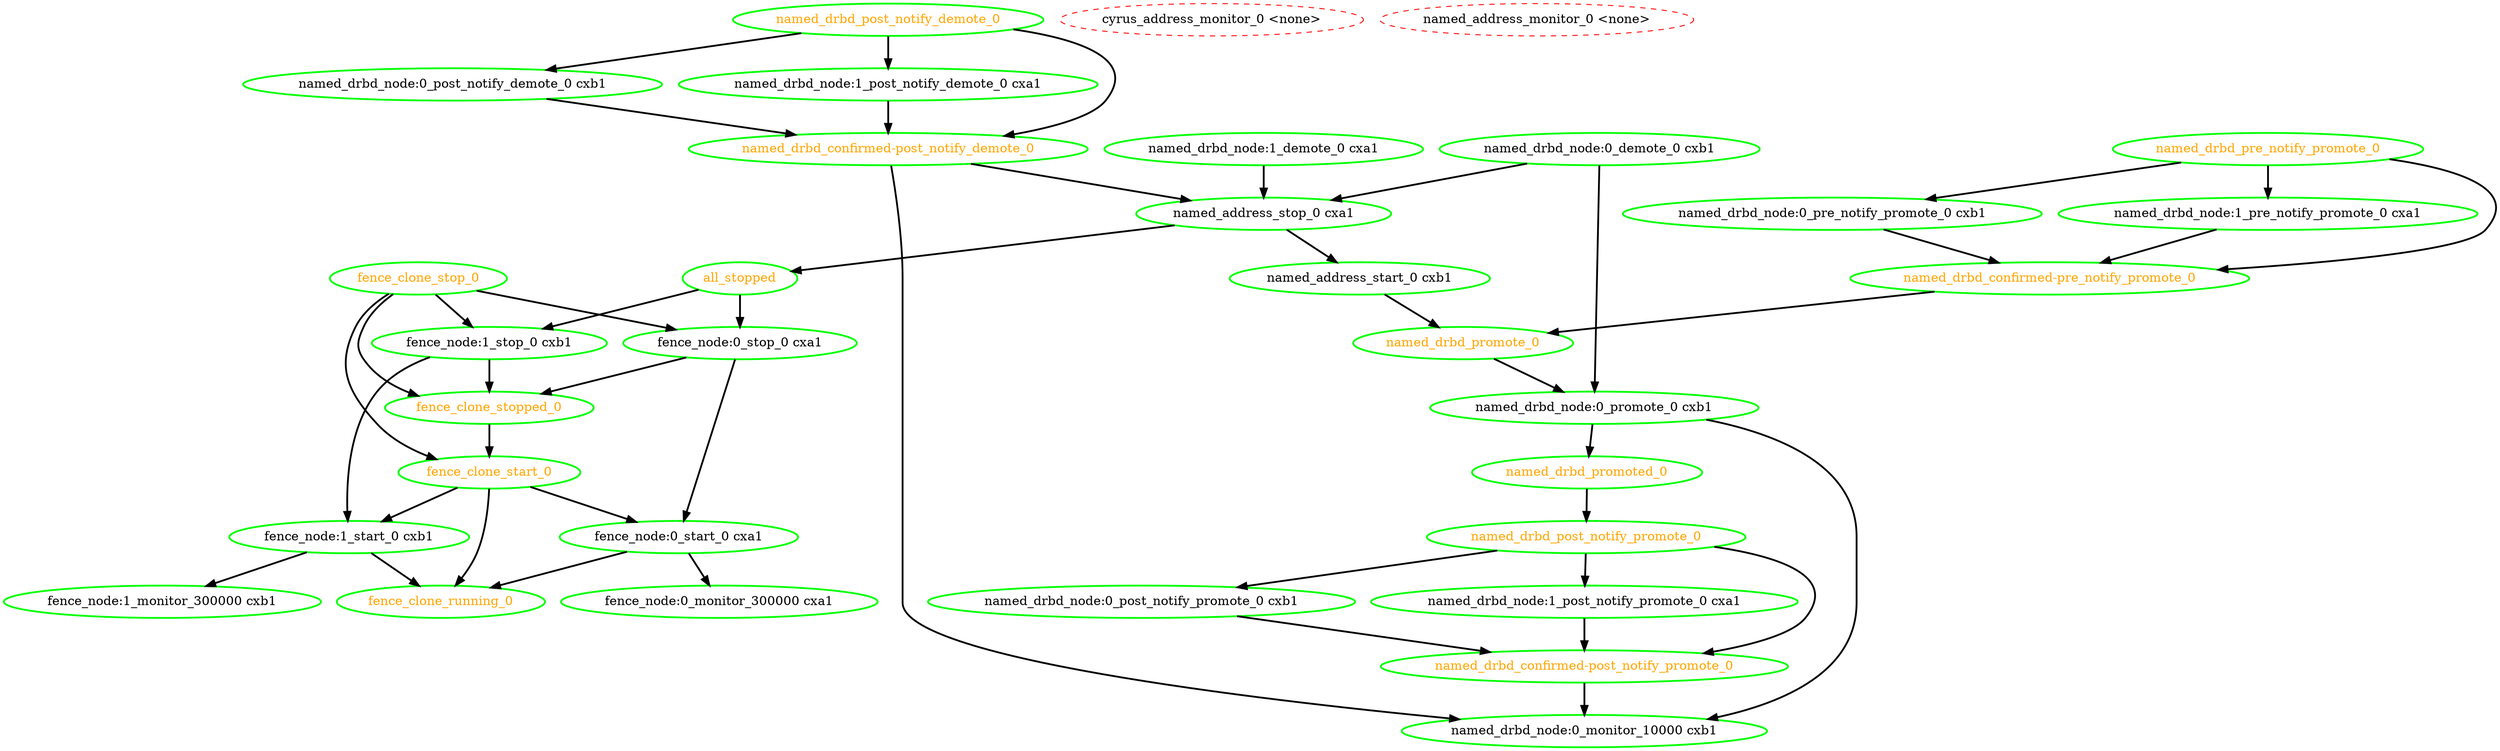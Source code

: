 digraph "g" {
"all_stopped" -> "fence_node:0_stop_0 cxa1" [ style = bold]
"all_stopped" -> "fence_node:1_stop_0 cxb1" [ style = bold]
"all_stopped" [ style=bold color="green" fontcolor="orange"  ]
"cyrus_address_monitor_0 <none>" [ style=dashed color="red" fontcolor="black"  ]
"fence_clone_running_0" [ style=bold color="green" fontcolor="orange"  ]
"fence_clone_start_0" -> "fence_clone_running_0" [ style = bold]
"fence_clone_start_0" -> "fence_node:0_start_0 cxa1" [ style = bold]
"fence_clone_start_0" -> "fence_node:1_start_0 cxb1" [ style = bold]
"fence_clone_start_0" [ style=bold color="green" fontcolor="orange"  ]
"fence_clone_stop_0" -> "fence_clone_start_0" [ style = bold]
"fence_clone_stop_0" -> "fence_clone_stopped_0" [ style = bold]
"fence_clone_stop_0" -> "fence_node:0_stop_0 cxa1" [ style = bold]
"fence_clone_stop_0" -> "fence_node:1_stop_0 cxb1" [ style = bold]
"fence_clone_stop_0" [ style=bold color="green" fontcolor="orange"  ]
"fence_clone_stopped_0" -> "fence_clone_start_0" [ style = bold]
"fence_clone_stopped_0" [ style=bold color="green" fontcolor="orange"  ]
"fence_node:0_monitor_300000 cxa1" [ style=bold color="green" fontcolor="black"  ]
"fence_node:0_start_0 cxa1" -> "fence_clone_running_0" [ style = bold]
"fence_node:0_start_0 cxa1" -> "fence_node:0_monitor_300000 cxa1" [ style = bold]
"fence_node:0_start_0 cxa1" [ style=bold color="green" fontcolor="black"  ]
"fence_node:0_stop_0 cxa1" -> "fence_clone_stopped_0" [ style = bold]
"fence_node:0_stop_0 cxa1" -> "fence_node:0_start_0 cxa1" [ style = bold]
"fence_node:0_stop_0 cxa1" [ style=bold color="green" fontcolor="black"  ]
"fence_node:1_monitor_300000 cxb1" [ style=bold color="green" fontcolor="black"  ]
"fence_node:1_start_0 cxb1" -> "fence_clone_running_0" [ style = bold]
"fence_node:1_start_0 cxb1" -> "fence_node:1_monitor_300000 cxb1" [ style = bold]
"fence_node:1_start_0 cxb1" [ style=bold color="green" fontcolor="black"  ]
"fence_node:1_stop_0 cxb1" -> "fence_clone_stopped_0" [ style = bold]
"fence_node:1_stop_0 cxb1" -> "fence_node:1_start_0 cxb1" [ style = bold]
"fence_node:1_stop_0 cxb1" [ style=bold color="green" fontcolor="black"  ]
"named_address_monitor_0 <none>" [ style=dashed color="red" fontcolor="black"  ]
"named_address_start_0 cxb1" -> "named_drbd_promote_0" [ style = bold]
"named_address_start_0 cxb1" [ style=bold color="green" fontcolor="black"  ]
"named_address_stop_0 cxa1" -> "all_stopped" [ style = bold]
"named_address_stop_0 cxa1" -> "named_address_start_0 cxb1" [ style = bold]
"named_address_stop_0 cxa1" [ style=bold color="green" fontcolor="black"  ]
"named_drbd_confirmed-post_notify_demote_0" -> "named_address_stop_0 cxa1" [ style = bold]
"named_drbd_confirmed-post_notify_demote_0" -> "named_drbd_node:0_monitor_10000 cxb1" [ style = bold]
"named_drbd_confirmed-post_notify_demote_0" [ style=bold color="green" fontcolor="orange"  ]
"named_drbd_confirmed-post_notify_promote_0" -> "named_drbd_node:0_monitor_10000 cxb1" [ style = bold]
"named_drbd_confirmed-post_notify_promote_0" [ style=bold color="green" fontcolor="orange"  ]
"named_drbd_confirmed-pre_notify_promote_0" -> "named_drbd_promote_0" [ style = bold]
"named_drbd_confirmed-pre_notify_promote_0" [ style=bold color="green" fontcolor="orange"  ]
"named_drbd_node:0_demote_0 cxb1" -> "named_address_stop_0 cxa1" [ style = bold]
"named_drbd_node:0_demote_0 cxb1" -> "named_drbd_node:0_promote_0 cxb1" [ style = bold]
"named_drbd_node:0_demote_0 cxb1" [ style=bold color="green" fontcolor="black"  ]
"named_drbd_node:0_monitor_10000 cxb1" [ style=bold color="green" fontcolor="black"  ]
"named_drbd_node:0_post_notify_demote_0 cxb1" -> "named_drbd_confirmed-post_notify_demote_0" [ style = bold]
"named_drbd_node:0_post_notify_demote_0 cxb1" [ style=bold color="green" fontcolor="black"  ]
"named_drbd_node:0_post_notify_promote_0 cxb1" -> "named_drbd_confirmed-post_notify_promote_0" [ style = bold]
"named_drbd_node:0_post_notify_promote_0 cxb1" [ style=bold color="green" fontcolor="black"  ]
"named_drbd_node:0_pre_notify_promote_0 cxb1" -> "named_drbd_confirmed-pre_notify_promote_0" [ style = bold]
"named_drbd_node:0_pre_notify_promote_0 cxb1" [ style=bold color="green" fontcolor="black"  ]
"named_drbd_node:0_promote_0 cxb1" -> "named_drbd_node:0_monitor_10000 cxb1" [ style = bold]
"named_drbd_node:0_promote_0 cxb1" -> "named_drbd_promoted_0" [ style = bold]
"named_drbd_node:0_promote_0 cxb1" [ style=bold color="green" fontcolor="black"  ]
"named_drbd_node:1_demote_0 cxa1" -> "named_address_stop_0 cxa1" [ style = bold]
"named_drbd_node:1_demote_0 cxa1" [ style=bold color="green" fontcolor="black"  ]
"named_drbd_node:1_post_notify_demote_0 cxa1" -> "named_drbd_confirmed-post_notify_demote_0" [ style = bold]
"named_drbd_node:1_post_notify_demote_0 cxa1" [ style=bold color="green" fontcolor="black"  ]
"named_drbd_node:1_post_notify_promote_0 cxa1" -> "named_drbd_confirmed-post_notify_promote_0" [ style = bold]
"named_drbd_node:1_post_notify_promote_0 cxa1" [ style=bold color="green" fontcolor="black"  ]
"named_drbd_node:1_pre_notify_promote_0 cxa1" -> "named_drbd_confirmed-pre_notify_promote_0" [ style = bold]
"named_drbd_node:1_pre_notify_promote_0 cxa1" [ style=bold color="green" fontcolor="black"  ]
"named_drbd_post_notify_demote_0" -> "named_drbd_confirmed-post_notify_demote_0" [ style = bold]
"named_drbd_post_notify_demote_0" -> "named_drbd_node:0_post_notify_demote_0 cxb1" [ style = bold]
"named_drbd_post_notify_demote_0" -> "named_drbd_node:1_post_notify_demote_0 cxa1" [ style = bold]
"named_drbd_post_notify_demote_0" [ style=bold color="green" fontcolor="orange"  ]
"named_drbd_post_notify_promote_0" -> "named_drbd_confirmed-post_notify_promote_0" [ style = bold]
"named_drbd_post_notify_promote_0" -> "named_drbd_node:0_post_notify_promote_0 cxb1" [ style = bold]
"named_drbd_post_notify_promote_0" -> "named_drbd_node:1_post_notify_promote_0 cxa1" [ style = bold]
"named_drbd_post_notify_promote_0" [ style=bold color="green" fontcolor="orange"  ]
"named_drbd_pre_notify_promote_0" -> "named_drbd_confirmed-pre_notify_promote_0" [ style = bold]
"named_drbd_pre_notify_promote_0" -> "named_drbd_node:0_pre_notify_promote_0 cxb1" [ style = bold]
"named_drbd_pre_notify_promote_0" -> "named_drbd_node:1_pre_notify_promote_0 cxa1" [ style = bold]
"named_drbd_pre_notify_promote_0" [ style=bold color="green" fontcolor="orange"  ]
"named_drbd_promote_0" -> "named_drbd_node:0_promote_0 cxb1" [ style = bold]
"named_drbd_promote_0" [ style=bold color="green" fontcolor="orange"  ]
"named_drbd_promoted_0" -> "named_drbd_post_notify_promote_0" [ style = bold]
"named_drbd_promoted_0" [ style=bold color="green" fontcolor="orange"  ]
}
